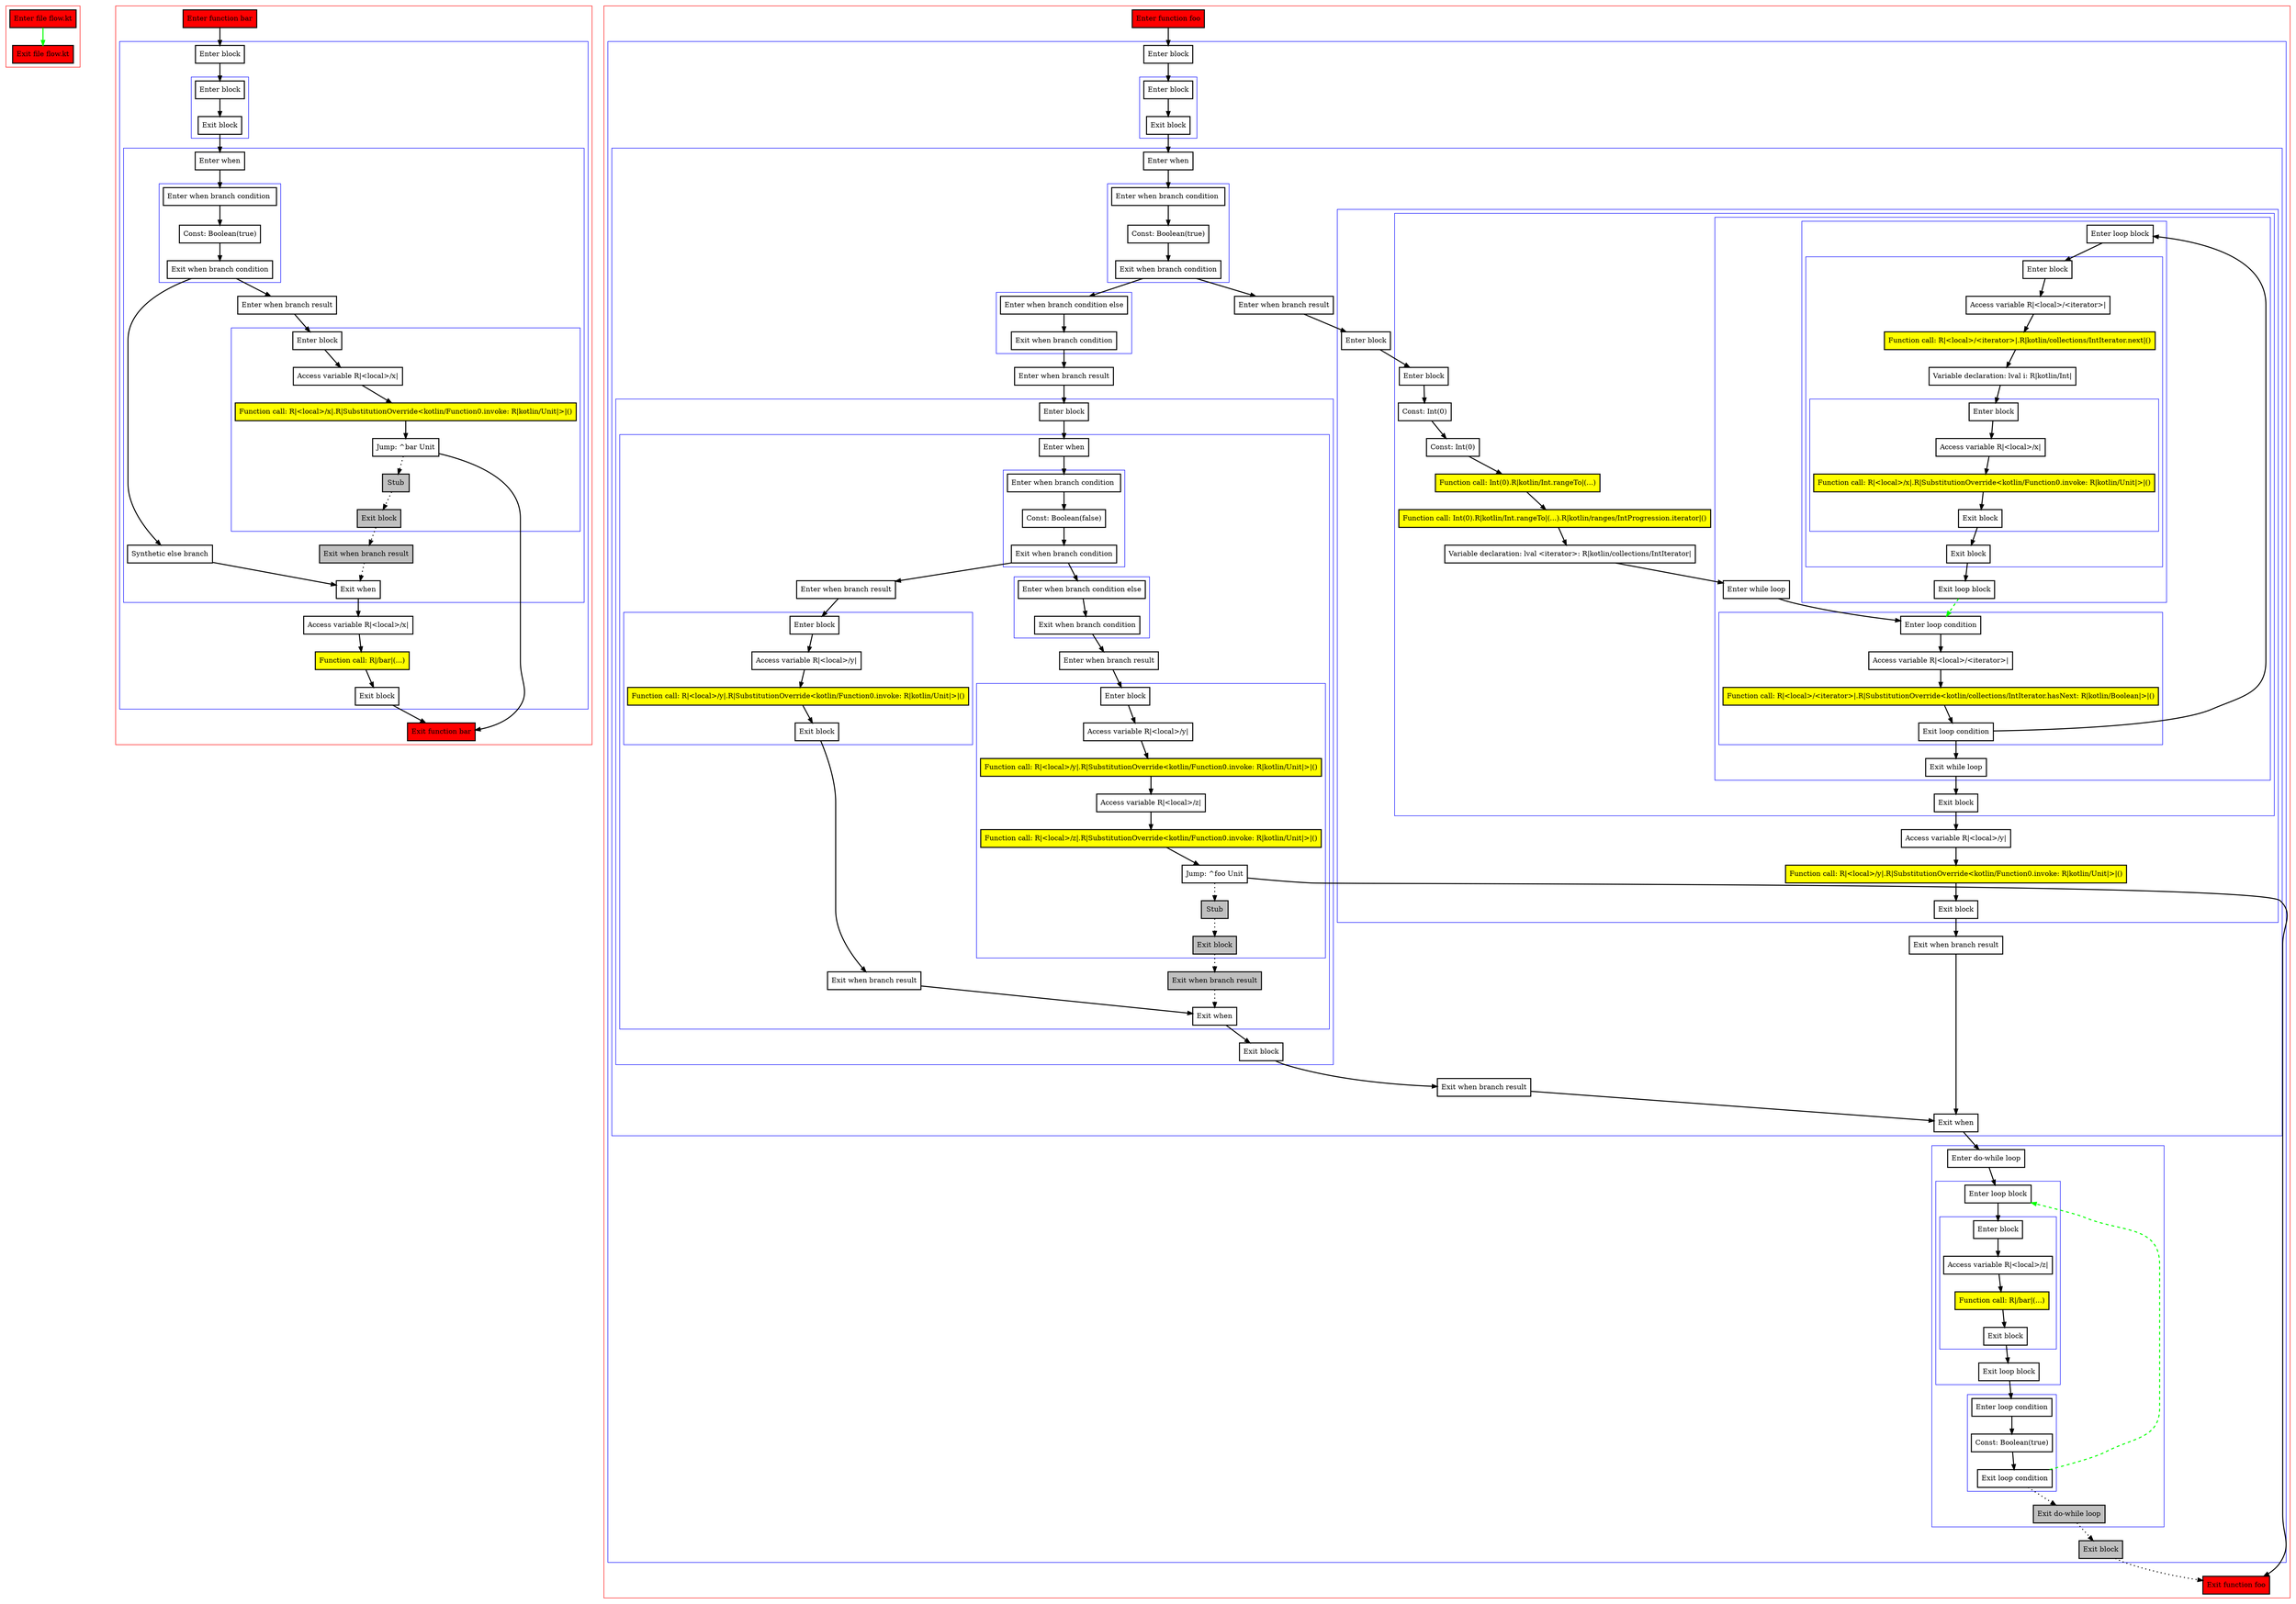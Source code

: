 digraph flow_kt {
    graph [nodesep=3]
    node [shape=box penwidth=2]
    edge [penwidth=2]

    subgraph cluster_0 {
        color=red
        0 [label="Enter file flow.kt" style="filled" fillcolor=red];
        1 [label="Exit file flow.kt" style="filled" fillcolor=red];
    }
    0 -> {1} [color=green];

    subgraph cluster_1 {
        color=red
        2 [label="Enter function bar" style="filled" fillcolor=red];
        subgraph cluster_2 {
            color=blue
            3 [label="Enter block"];
            subgraph cluster_3 {
                color=blue
                4 [label="Enter block"];
                5 [label="Exit block"];
            }
            subgraph cluster_4 {
                color=blue
                6 [label="Enter when"];
                subgraph cluster_5 {
                    color=blue
                    7 [label="Enter when branch condition "];
                    8 [label="Const: Boolean(true)"];
                    9 [label="Exit when branch condition"];
                }
                10 [label="Synthetic else branch"];
                11 [label="Enter when branch result"];
                subgraph cluster_6 {
                    color=blue
                    12 [label="Enter block"];
                    13 [label="Access variable R|<local>/x|"];
                    14 [label="Function call: R|<local>/x|.R|SubstitutionOverride<kotlin/Function0.invoke: R|kotlin/Unit|>|()" style="filled" fillcolor=yellow];
                    15 [label="Jump: ^bar Unit"];
                    16 [label="Stub" style="filled" fillcolor=gray];
                    17 [label="Exit block" style="filled" fillcolor=gray];
                }
                18 [label="Exit when branch result" style="filled" fillcolor=gray];
                19 [label="Exit when"];
            }
            20 [label="Access variable R|<local>/x|"];
            21 [label="Function call: R|/bar|(...)" style="filled" fillcolor=yellow];
            22 [label="Exit block"];
        }
        23 [label="Exit function bar" style="filled" fillcolor=red];
    }
    2 -> {3};
    3 -> {4};
    4 -> {5};
    5 -> {6};
    6 -> {7};
    7 -> {8};
    8 -> {9};
    9 -> {10 11};
    10 -> {19};
    11 -> {12};
    12 -> {13};
    13 -> {14};
    14 -> {15};
    15 -> {23};
    15 -> {16} [style=dotted];
    16 -> {17} [style=dotted];
    17 -> {18} [style=dotted];
    18 -> {19} [style=dotted];
    19 -> {20};
    20 -> {21};
    21 -> {22};
    22 -> {23};

    subgraph cluster_7 {
        color=red
        24 [label="Enter function foo" style="filled" fillcolor=red];
        subgraph cluster_8 {
            color=blue
            25 [label="Enter block"];
            subgraph cluster_9 {
                color=blue
                26 [label="Enter block"];
                27 [label="Exit block"];
            }
            subgraph cluster_10 {
                color=blue
                28 [label="Enter when"];
                subgraph cluster_11 {
                    color=blue
                    29 [label="Enter when branch condition "];
                    30 [label="Const: Boolean(true)"];
                    31 [label="Exit when branch condition"];
                }
                subgraph cluster_12 {
                    color=blue
                    32 [label="Enter when branch condition else"];
                    33 [label="Exit when branch condition"];
                }
                34 [label="Enter when branch result"];
                subgraph cluster_13 {
                    color=blue
                    35 [label="Enter block"];
                    subgraph cluster_14 {
                        color=blue
                        36 [label="Enter when"];
                        subgraph cluster_15 {
                            color=blue
                            37 [label="Enter when branch condition "];
                            38 [label="Const: Boolean(false)"];
                            39 [label="Exit when branch condition"];
                        }
                        subgraph cluster_16 {
                            color=blue
                            40 [label="Enter when branch condition else"];
                            41 [label="Exit when branch condition"];
                        }
                        42 [label="Enter when branch result"];
                        subgraph cluster_17 {
                            color=blue
                            43 [label="Enter block"];
                            44 [label="Access variable R|<local>/y|"];
                            45 [label="Function call: R|<local>/y|.R|SubstitutionOverride<kotlin/Function0.invoke: R|kotlin/Unit|>|()" style="filled" fillcolor=yellow];
                            46 [label="Access variable R|<local>/z|"];
                            47 [label="Function call: R|<local>/z|.R|SubstitutionOverride<kotlin/Function0.invoke: R|kotlin/Unit|>|()" style="filled" fillcolor=yellow];
                            48 [label="Jump: ^foo Unit"];
                            49 [label="Stub" style="filled" fillcolor=gray];
                            50 [label="Exit block" style="filled" fillcolor=gray];
                        }
                        51 [label="Exit when branch result" style="filled" fillcolor=gray];
                        52 [label="Enter when branch result"];
                        subgraph cluster_18 {
                            color=blue
                            53 [label="Enter block"];
                            54 [label="Access variable R|<local>/y|"];
                            55 [label="Function call: R|<local>/y|.R|SubstitutionOverride<kotlin/Function0.invoke: R|kotlin/Unit|>|()" style="filled" fillcolor=yellow];
                            56 [label="Exit block"];
                        }
                        57 [label="Exit when branch result"];
                        58 [label="Exit when"];
                    }
                    59 [label="Exit block"];
                }
                60 [label="Exit when branch result"];
                61 [label="Enter when branch result"];
                subgraph cluster_19 {
                    color=blue
                    62 [label="Enter block"];
                    subgraph cluster_20 {
                        color=blue
                        63 [label="Enter block"];
                        64 [label="Const: Int(0)"];
                        65 [label="Const: Int(0)"];
                        66 [label="Function call: Int(0).R|kotlin/Int.rangeTo|(...)" style="filled" fillcolor=yellow];
                        67 [label="Function call: Int(0).R|kotlin/Int.rangeTo|(...).R|kotlin/ranges/IntProgression.iterator|()" style="filled" fillcolor=yellow];
                        68 [label="Variable declaration: lval <iterator>: R|kotlin/collections/IntIterator|"];
                        subgraph cluster_21 {
                            color=blue
                            69 [label="Enter while loop"];
                            subgraph cluster_22 {
                                color=blue
                                70 [label="Enter loop condition"];
                                71 [label="Access variable R|<local>/<iterator>|"];
                                72 [label="Function call: R|<local>/<iterator>|.R|SubstitutionOverride<kotlin/collections/IntIterator.hasNext: R|kotlin/Boolean|>|()" style="filled" fillcolor=yellow];
                                73 [label="Exit loop condition"];
                            }
                            subgraph cluster_23 {
                                color=blue
                                74 [label="Enter loop block"];
                                subgraph cluster_24 {
                                    color=blue
                                    75 [label="Enter block"];
                                    76 [label="Access variable R|<local>/<iterator>|"];
                                    77 [label="Function call: R|<local>/<iterator>|.R|kotlin/collections/IntIterator.next|()" style="filled" fillcolor=yellow];
                                    78 [label="Variable declaration: lval i: R|kotlin/Int|"];
                                    subgraph cluster_25 {
                                        color=blue
                                        79 [label="Enter block"];
                                        80 [label="Access variable R|<local>/x|"];
                                        81 [label="Function call: R|<local>/x|.R|SubstitutionOverride<kotlin/Function0.invoke: R|kotlin/Unit|>|()" style="filled" fillcolor=yellow];
                                        82 [label="Exit block"];
                                    }
                                    83 [label="Exit block"];
                                }
                                84 [label="Exit loop block"];
                            }
                            85 [label="Exit while loop"];
                        }
                        86 [label="Exit block"];
                    }
                    87 [label="Access variable R|<local>/y|"];
                    88 [label="Function call: R|<local>/y|.R|SubstitutionOverride<kotlin/Function0.invoke: R|kotlin/Unit|>|()" style="filled" fillcolor=yellow];
                    89 [label="Exit block"];
                }
                90 [label="Exit when branch result"];
                91 [label="Exit when"];
            }
            subgraph cluster_26 {
                color=blue
                92 [label="Enter do-while loop"];
                subgraph cluster_27 {
                    color=blue
                    93 [label="Enter loop block"];
                    subgraph cluster_28 {
                        color=blue
                        94 [label="Enter block"];
                        95 [label="Access variable R|<local>/z|"];
                        96 [label="Function call: R|/bar|(...)" style="filled" fillcolor=yellow];
                        97 [label="Exit block"];
                    }
                    98 [label="Exit loop block"];
                }
                subgraph cluster_29 {
                    color=blue
                    99 [label="Enter loop condition"];
                    100 [label="Const: Boolean(true)"];
                    101 [label="Exit loop condition"];
                }
                102 [label="Exit do-while loop" style="filled" fillcolor=gray];
            }
            103 [label="Exit block" style="filled" fillcolor=gray];
        }
        104 [label="Exit function foo" style="filled" fillcolor=red];
    }
    24 -> {25};
    25 -> {26};
    26 -> {27};
    27 -> {28};
    28 -> {29};
    29 -> {30};
    30 -> {31};
    31 -> {32 61};
    32 -> {33};
    33 -> {34};
    34 -> {35};
    35 -> {36};
    36 -> {37};
    37 -> {38};
    38 -> {39};
    39 -> {40 52};
    40 -> {41};
    41 -> {42};
    42 -> {43};
    43 -> {44};
    44 -> {45};
    45 -> {46};
    46 -> {47};
    47 -> {48};
    48 -> {104};
    48 -> {49} [style=dotted];
    49 -> {50} [style=dotted];
    50 -> {51} [style=dotted];
    51 -> {58} [style=dotted];
    52 -> {53};
    53 -> {54};
    54 -> {55};
    55 -> {56};
    56 -> {57};
    57 -> {58};
    58 -> {59};
    59 -> {60};
    60 -> {91};
    61 -> {62};
    62 -> {63};
    63 -> {64};
    64 -> {65};
    65 -> {66};
    66 -> {67};
    67 -> {68};
    68 -> {69};
    69 -> {70};
    70 -> {71};
    71 -> {72};
    72 -> {73};
    73 -> {74 85};
    74 -> {75};
    75 -> {76};
    76 -> {77};
    77 -> {78};
    78 -> {79};
    79 -> {80};
    80 -> {81};
    81 -> {82};
    82 -> {83};
    83 -> {84};
    84 -> {70} [color=green style=dashed];
    85 -> {86};
    86 -> {87};
    87 -> {88};
    88 -> {89};
    89 -> {90};
    90 -> {91};
    91 -> {92};
    92 -> {93};
    93 -> {94};
    94 -> {95};
    95 -> {96};
    96 -> {97};
    97 -> {98};
    98 -> {99};
    99 -> {100};
    100 -> {101};
    101 -> {93} [color=green style=dashed];
    101 -> {102} [style=dotted];
    102 -> {103} [style=dotted];
    103 -> {104} [style=dotted];

}
